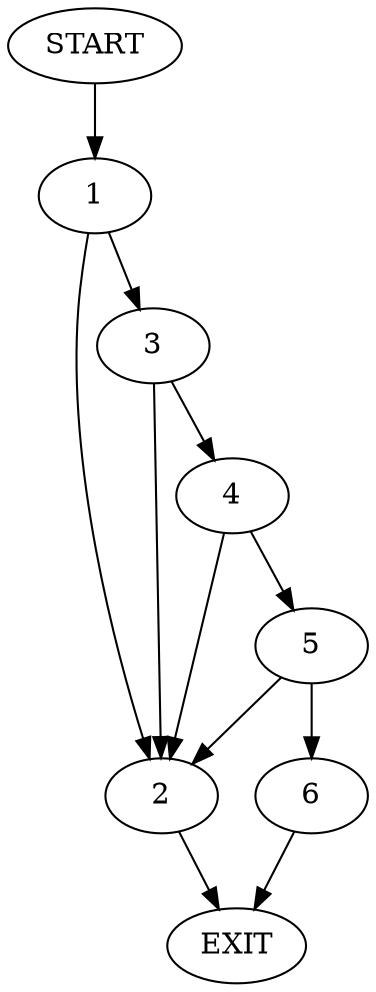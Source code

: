 digraph {
0 [label="START"]
7 [label="EXIT"]
0 -> 1
1 -> 2
1 -> 3
2 -> 7
3 -> 4
3 -> 2
4 -> 2
4 -> 5
5 -> 2
5 -> 6
6 -> 7
}
